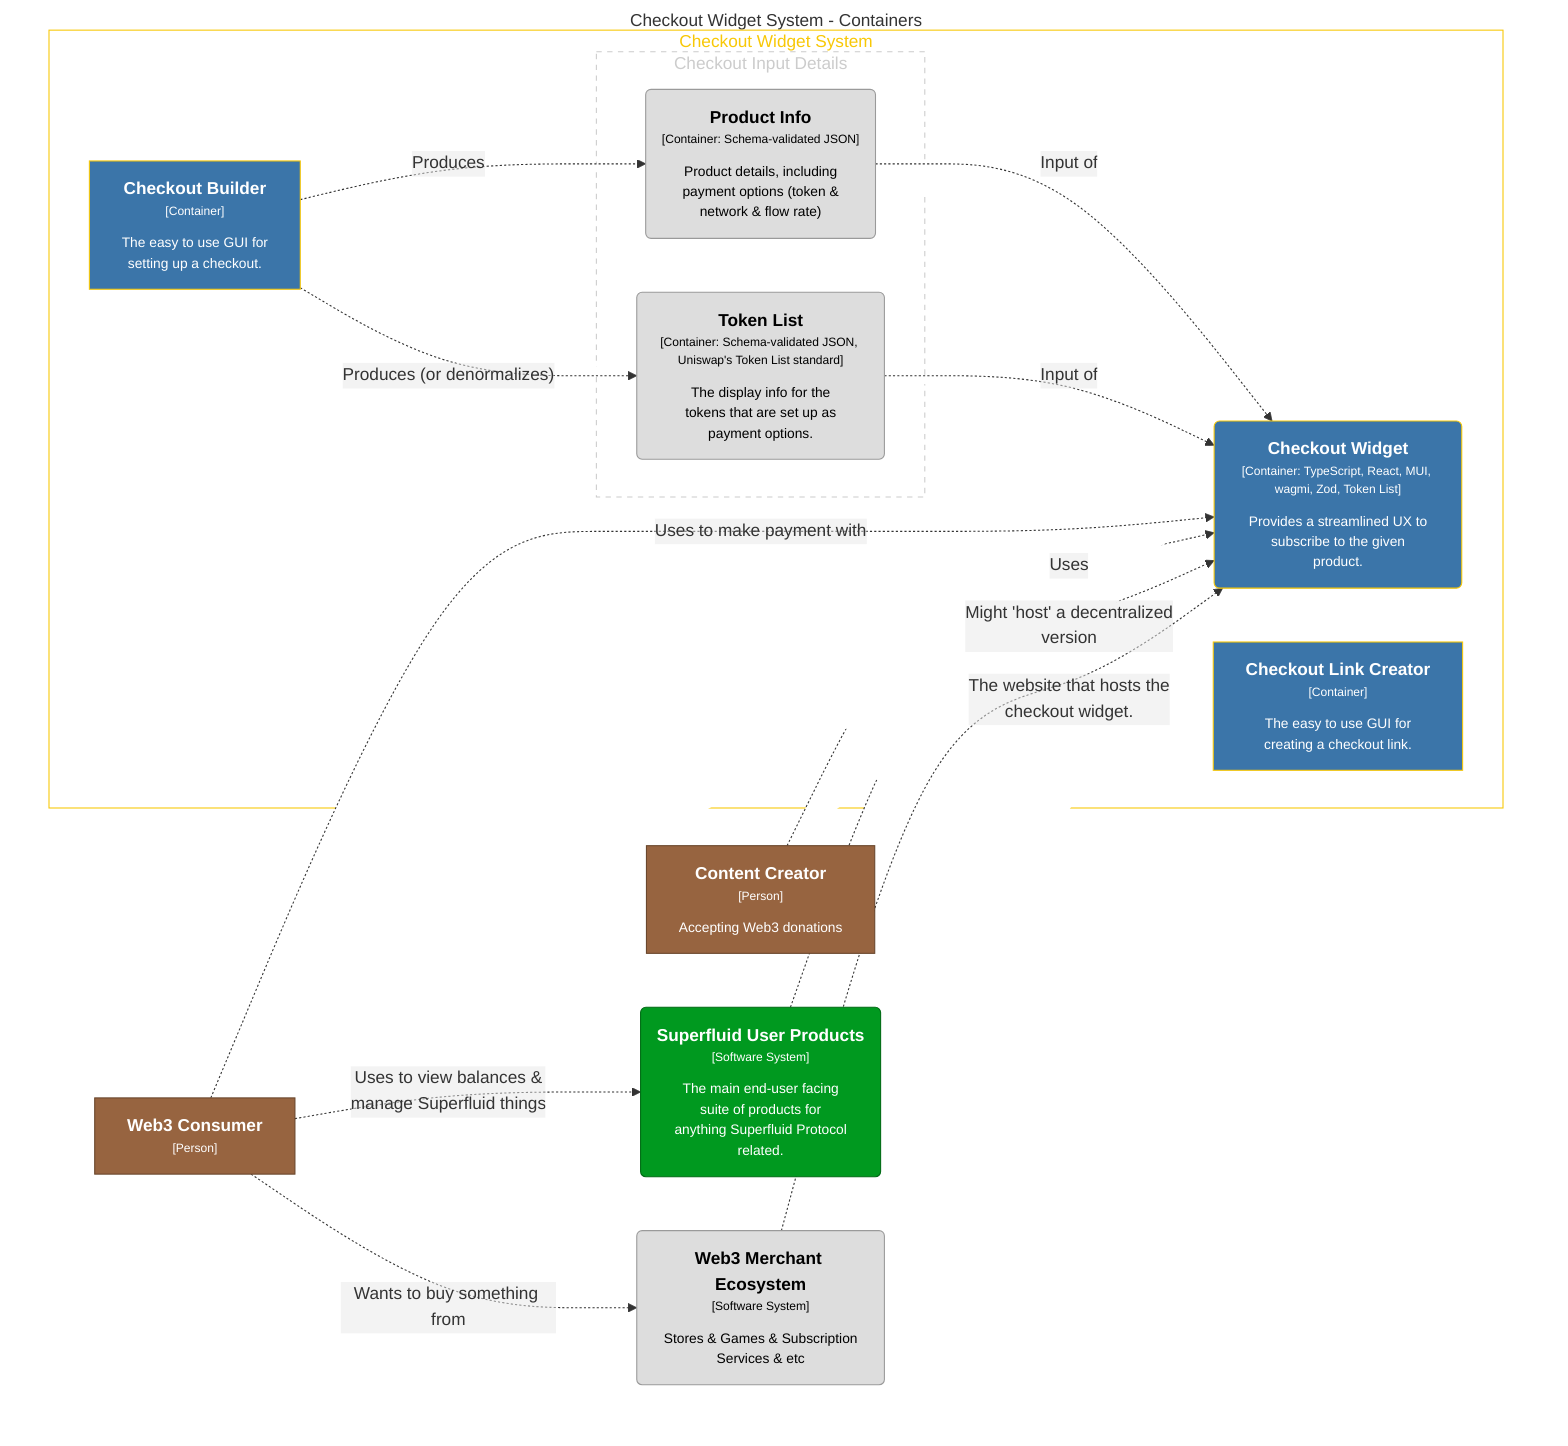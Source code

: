 graph TB
  linkStyle default fill:#ffffff

  subgraph diagram [Checkout Widget System - Containers]
    style diagram fill:#ffffff,stroke:#ffffff

    55("<div style='font-weight: bold'>Web3 Merchant Ecosystem</div><div style='font-size: 70%; margin-top: 0px'>[Software System]</div><div style='font-size: 80%; margin-top:10px'>Stores & Games & Subscription<br />Services & etc</div>")
    style 55 fill:#dddddd,stroke:#9a9a9a,color:#000000
    58["<div style='font-weight: bold'>Content Creator</div><div style='font-size: 70%; margin-top: 0px'>[Person]</div><div style='font-size: 80%; margin-top:10px'>Accepting Web3 donations</div>"]
    style 58 fill:#976440,stroke:#69462c,color:#ffffff
    40("<div style='font-weight: bold'>Superfluid User Products</div><div style='font-size: 70%; margin-top: 0px'>[Software System]</div><div style='font-size: 80%; margin-top:10px'>The main end-user facing<br />suite of products for<br />anything Superfluid Protocol<br />related.</div>")
    style 40 fill:#00991f,stroke:#006b15,color:#ffffff
    65["<div style='font-weight: bold'>Web3 Consumer</div><div style='font-size: 70%; margin-top: 0px'>[Person]</div>"]
    style 65 fill:#976440,stroke:#69462c,color:#ffffff

    subgraph 3 [Checkout Widget System]
      style 3 fill:#ffffff,stroke:#f8c806,color:#f8c806

      subgraph group1 [Checkout Input Details]
        style group1 fill:#ffffff,stroke:#cccccc,color:#cccccc,stroke-dasharray:5

        22("<div style='font-weight: bold'>Product Info</div><div style='font-size: 70%; margin-top: 0px'>[Container: Schema-validated JSON]</div><div style='font-size: 80%; margin-top:10px'>Product details, including<br />payment options (token &<br />network & flow rate)</div>")
        style 22 fill:#dddddd,stroke:#9a9a9a,color:#000000
        25("<div style='font-weight: bold'>Token List</div><div style='font-size: 70%; margin-top: 0px'>[Container: Schema-validated JSON, Uniswap's Token List standard]</div><div style='font-size: 80%; margin-top:10px'>The display info for the<br />tokens that are set up as<br />payment options.</div>")
        style 25 fill:#dddddd,stroke:#9a9a9a,color:#000000
      end

      28["<div style='font-weight: bold'>Checkout Builder</div><div style='font-size: 70%; margin-top: 0px'>[Container]</div><div style='font-size: 80%; margin-top:10px'>The easy to use GUI for<br />setting up a checkout.</div>"]
      style 28 fill:#3b75a9,stroke:#f8c806,color:#ffffff
      31["<div style='font-weight: bold'>Checkout Link Creator</div><div style='font-size: 70%; margin-top: 0px'>[Container]</div><div style='font-size: 80%; margin-top:10px'>The easy to use GUI for<br />creating a checkout link.</div>"]
      style 31 fill:#3b75a9,stroke:#f8c806,color:#ffffff
      4("<div style='font-weight: bold'>Checkout Widget</div><div style='font-size: 70%; margin-top: 0px'>[Container: TypeScript, React, MUI, wagmi, Zod, Token List]</div><div style='font-size: 80%; margin-top:10px'>Provides a streamlined UX to<br />subscribe to the given<br />product.</div>")
      style 4 fill:#3b75a9,stroke:#f8c806,color:#ffffff
    end

    22-. "<div>Input of</div><div style='font-size: 70%'></div>" .->4
    25-. "<div>Input of</div><div style='font-size: 70%'></div>" .->4
    28-. "<div>Produces</div><div style='font-size: 70%'></div>" .->22
    28-. "<div>Produces (or denormalizes)</div><div style='font-size: 70%'></div>" .->25
    40-. "<div>Might 'host' a decentralized<br />version</div><div style='font-size: 70%'></div>" .->4
    55-. "<div>The website that hosts the<br />checkout widget.</div><div style='font-size: 70%'></div>" .->4
    58-. "<div>Uses</div><div style='font-size: 70%'></div>" .->4
    65-. "<div>Uses to view balances &<br />manage Superfluid things</div><div style='font-size: 70%'></div>" .->40
    65-. "<div>Wants to buy something from</div><div style='font-size: 70%'></div>" .->55
    65-. "<div>Uses to make payment with</div><div style='font-size: 70%'></div>" .->4
  end